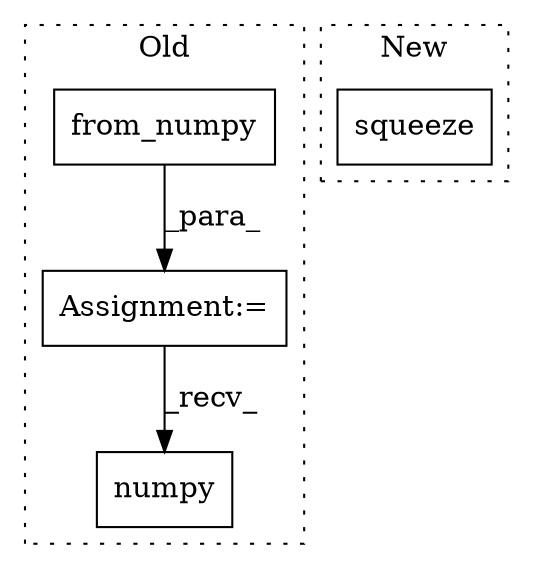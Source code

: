 digraph G {
subgraph cluster0 {
1 [label="from_numpy" a="32" s="740,752" l="11,1" shape="box"];
3 [label="Assignment:=" a="7" s="733" l="1" shape="box"];
4 [label="numpy" a="32" s="1180" l="7" shape="box"];
label = "Old";
style="dotted";
}
subgraph cluster1 {
2 [label="squeeze" a="32" s="1201,1210" l="8,1" shape="box"];
label = "New";
style="dotted";
}
1 -> 3 [label="_para_"];
3 -> 4 [label="_recv_"];
}